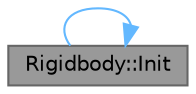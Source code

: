 digraph "Rigidbody::Init"
{
 // LATEX_PDF_SIZE
  bgcolor="transparent";
  edge [fontname=Helvetica,fontsize=10,labelfontname=Helvetica,labelfontsize=10];
  node [fontname=Helvetica,fontsize=10,shape=box,height=0.2,width=0.4];
  rankdir="LR";
  Node1 [id="Node000001",label="Rigidbody::Init",height=0.2,width=0.4,color="gray40", fillcolor="grey60", style="filled", fontcolor="black",tooltip="コンポーネントの初期化"];
  Node1 -> Node1 [id="edge1_Node000001_Node000001",color="steelblue1",style="solid",tooltip=" "];
}
